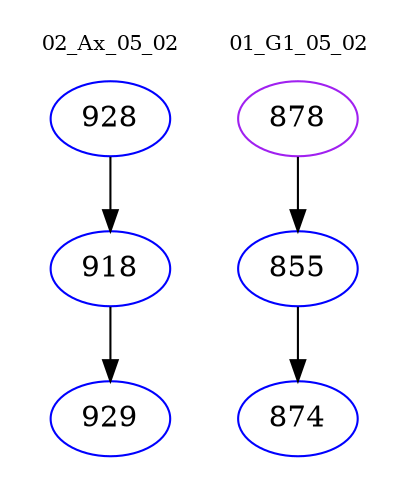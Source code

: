 digraph{
subgraph cluster_0 {
color = white
label = "02_Ax_05_02";
fontsize=10;
T0_928 [label="928", color="blue"]
T0_928 -> T0_918 [color="black"]
T0_918 [label="918", color="blue"]
T0_918 -> T0_929 [color="black"]
T0_929 [label="929", color="blue"]
}
subgraph cluster_1 {
color = white
label = "01_G1_05_02";
fontsize=10;
T1_878 [label="878", color="purple"]
T1_878 -> T1_855 [color="black"]
T1_855 [label="855", color="blue"]
T1_855 -> T1_874 [color="black"]
T1_874 [label="874", color="blue"]
}
}
